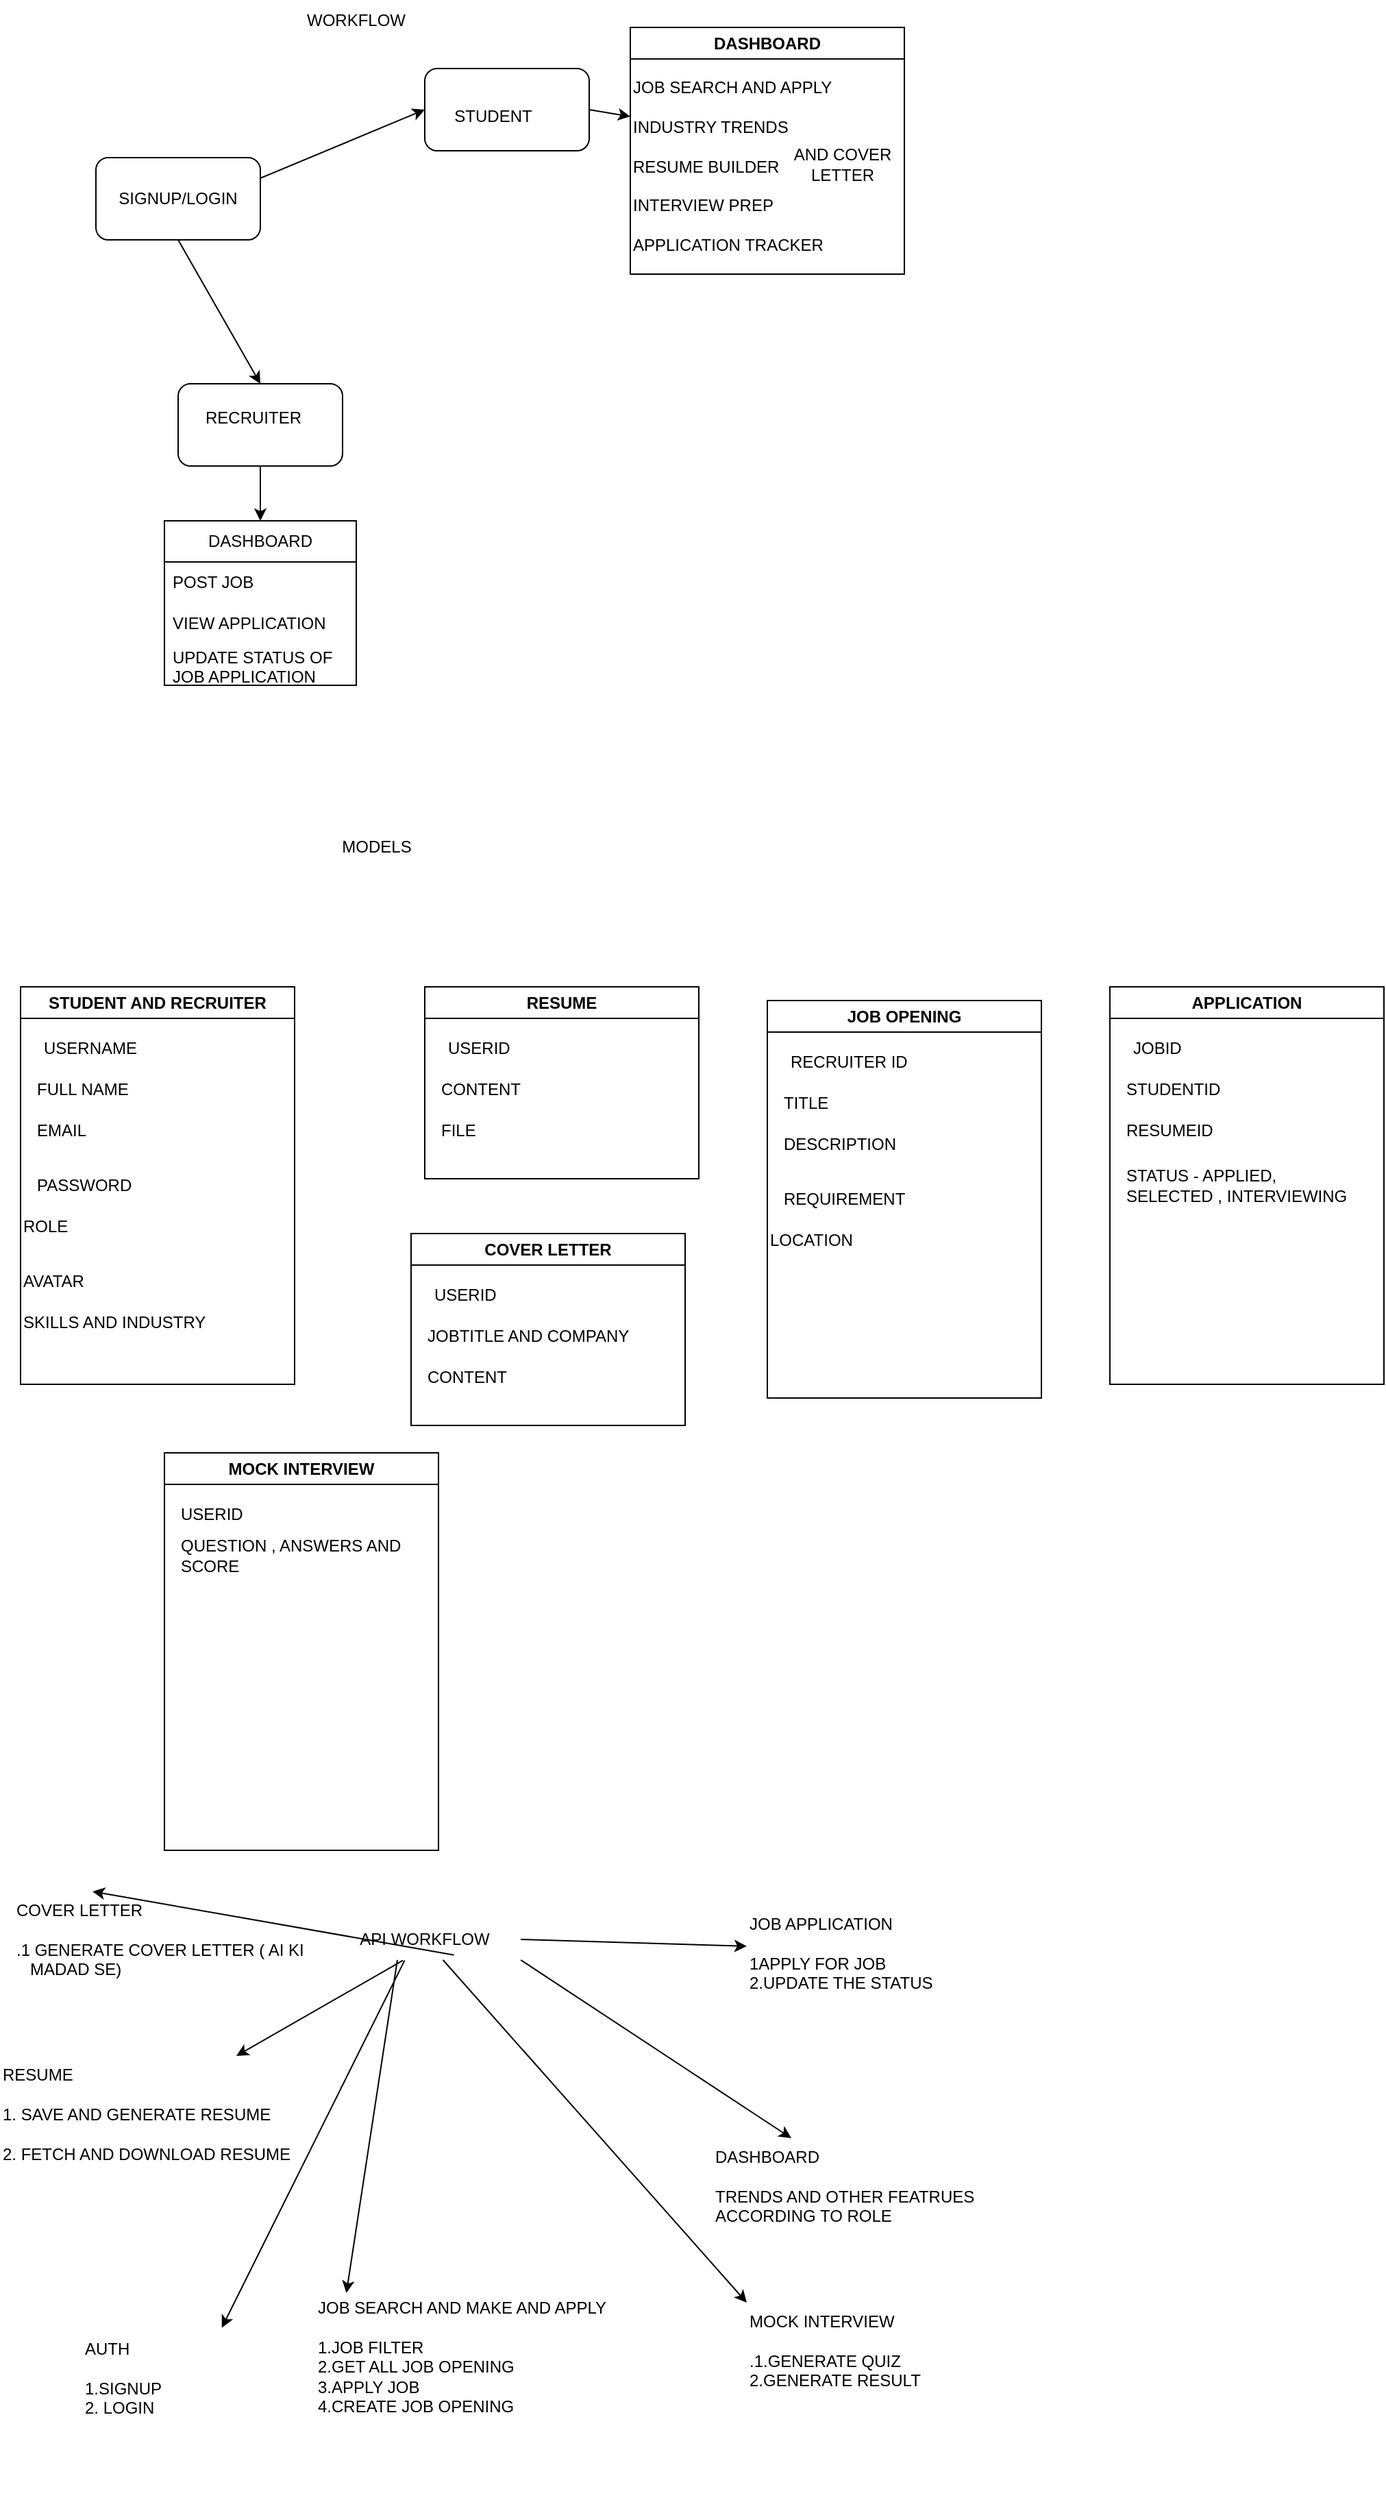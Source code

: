 <mxfile>
    <diagram id="XGkwyfGywjfsfK9oVB9d" name="Page-1">
        <mxGraphModel dx="908" dy="1018" grid="1" gridSize="10" guides="1" tooltips="1" connect="1" arrows="1" fold="1" page="1" pageScale="1" pageWidth="850" pageHeight="1100" math="0" shadow="0">
            <root>
                <mxCell id="0"/>
                <mxCell id="1" parent="0"/>
                <mxCell id="2" value="WORKFLOW" style="text;html=1;align=center;verticalAlign=middle;whiteSpace=wrap;rounded=0;" vertex="1" parent="1">
                    <mxGeometry x="240" y="50" width="60" height="30" as="geometry"/>
                </mxCell>
                <mxCell id="3" value="" style="rounded=1;whiteSpace=wrap;html=1;" vertex="1" parent="1">
                    <mxGeometry x="80" y="165" width="120" height="60" as="geometry"/>
                </mxCell>
                <mxCell id="10" value="SIGNUP/LOGIN" style="text;html=1;align=center;verticalAlign=middle;whiteSpace=wrap;rounded=0;" vertex="1" parent="1">
                    <mxGeometry x="110" y="180" width="60" height="30" as="geometry"/>
                </mxCell>
                <mxCell id="11" value="" style="endArrow=classic;html=1;exitX=1;exitY=0.25;exitDx=0;exitDy=0;entryX=0;entryY=0.5;entryDx=0;entryDy=0;" edge="1" parent="1" source="3" target="15">
                    <mxGeometry width="50" height="50" relative="1" as="geometry">
                        <mxPoint x="340" y="430" as="sourcePoint"/>
                        <mxPoint x="305" y="180" as="targetPoint"/>
                    </mxGeometry>
                </mxCell>
                <mxCell id="15" value="" style="rounded=1;whiteSpace=wrap;html=1;" vertex="1" parent="1">
                    <mxGeometry x="320" y="100" width="120" height="60" as="geometry"/>
                </mxCell>
                <mxCell id="17" value="STUDENT" style="text;html=1;align=center;verticalAlign=middle;whiteSpace=wrap;rounded=0;" vertex="1" parent="1">
                    <mxGeometry x="340" y="120" width="60" height="30" as="geometry"/>
                </mxCell>
                <mxCell id="18" value="" style="rounded=1;whiteSpace=wrap;html=1;" vertex="1" parent="1">
                    <mxGeometry x="140" y="330" width="120" height="60" as="geometry"/>
                </mxCell>
                <mxCell id="19" value="RECRUITER" style="text;html=1;align=center;verticalAlign=middle;whiteSpace=wrap;rounded=0;" vertex="1" parent="1">
                    <mxGeometry x="165" y="340" width="60" height="30" as="geometry"/>
                </mxCell>
                <mxCell id="21" value="" style="endArrow=classic;html=1;exitX=0.5;exitY=1;exitDx=0;exitDy=0;entryX=0.5;entryY=0;entryDx=0;entryDy=0;" edge="1" parent="1" source="3" target="18">
                    <mxGeometry width="50" height="50" relative="1" as="geometry">
                        <mxPoint x="250" y="340" as="sourcePoint"/>
                        <mxPoint x="300" y="290" as="targetPoint"/>
                    </mxGeometry>
                </mxCell>
                <mxCell id="23" value="DASHBOARD" style="swimlane;fontStyle=0;childLayout=stackLayout;horizontal=1;startSize=30;horizontalStack=0;resizeParent=1;resizeParentMax=0;resizeLast=0;collapsible=1;marginBottom=0;whiteSpace=wrap;html=1;" vertex="1" parent="1">
                    <mxGeometry x="130" y="430" width="140" height="120" as="geometry"/>
                </mxCell>
                <mxCell id="24" value="POST JOB" style="text;strokeColor=none;fillColor=none;align=left;verticalAlign=middle;spacingLeft=4;spacingRight=4;overflow=hidden;points=[[0,0.5],[1,0.5]];portConstraint=eastwest;rotatable=0;whiteSpace=wrap;html=1;" vertex="1" parent="23">
                    <mxGeometry y="30" width="140" height="30" as="geometry"/>
                </mxCell>
                <mxCell id="25" value="VIEW APPLICATION" style="text;strokeColor=none;fillColor=none;align=left;verticalAlign=middle;spacingLeft=4;spacingRight=4;overflow=hidden;points=[[0,0.5],[1,0.5]];portConstraint=eastwest;rotatable=0;whiteSpace=wrap;html=1;" vertex="1" parent="23">
                    <mxGeometry y="60" width="140" height="30" as="geometry"/>
                </mxCell>
                <mxCell id="26" value="UPDATE STATUS OF JOB APPLICATION" style="text;strokeColor=none;fillColor=none;align=left;verticalAlign=middle;spacingLeft=4;spacingRight=4;overflow=hidden;points=[[0,0.5],[1,0.5]];portConstraint=eastwest;rotatable=0;whiteSpace=wrap;html=1;" vertex="1" parent="23">
                    <mxGeometry y="90" width="140" height="30" as="geometry"/>
                </mxCell>
                <mxCell id="27" value="" style="endArrow=classic;html=1;exitX=0.5;exitY=1;exitDx=0;exitDy=0;entryX=0.5;entryY=0;entryDx=0;entryDy=0;" edge="1" parent="1" source="18" target="23">
                    <mxGeometry width="50" height="50" relative="1" as="geometry">
                        <mxPoint x="250" y="510" as="sourcePoint"/>
                        <mxPoint x="300" y="460" as="targetPoint"/>
                    </mxGeometry>
                </mxCell>
                <mxCell id="38" value="DASHBOARD" style="swimlane;whiteSpace=wrap;html=1;" vertex="1" parent="1">
                    <mxGeometry x="470" y="70" width="200" height="180" as="geometry"/>
                </mxCell>
                <mxCell id="40" value="JOB SEARCH AND APPLY&lt;div&gt;&lt;br&gt;&lt;/div&gt;&lt;div&gt;INDUSTRY TRENDS&lt;/div&gt;&lt;div&gt;&lt;br&gt;&lt;/div&gt;&lt;div&gt;RESUME BUILDER&lt;/div&gt;&lt;div&gt;&lt;br&gt;&lt;/div&gt;&lt;div&gt;INTERVIEW PREP&lt;/div&gt;&lt;div&gt;&lt;br&gt;&lt;/div&gt;&lt;div&gt;APPLICATION TRACKER&amp;nbsp;&lt;/div&gt;" style="text;html=1;whiteSpace=wrap;rounded=0;" vertex="1" parent="38">
                    <mxGeometry y="30" width="200" height="140" as="geometry"/>
                </mxCell>
                <mxCell id="63" value="AND COVER LETTER" style="text;html=1;align=center;verticalAlign=middle;whiteSpace=wrap;rounded=0;" vertex="1" parent="38">
                    <mxGeometry x="110" y="85" width="90" height="30" as="geometry"/>
                </mxCell>
                <mxCell id="42" value="" style="endArrow=classic;html=1;exitX=1;exitY=0.5;exitDx=0;exitDy=0;entryX=0;entryY=0.25;entryDx=0;entryDy=0;" edge="1" parent="1" source="15" target="40">
                    <mxGeometry width="50" height="50" relative="1" as="geometry">
                        <mxPoint x="460" y="240" as="sourcePoint"/>
                        <mxPoint x="510" y="190" as="targetPoint"/>
                    </mxGeometry>
                </mxCell>
                <mxCell id="43" value="MODELS&lt;div&gt;&lt;br&gt;&lt;/div&gt;" style="text;html=1;align=center;verticalAlign=middle;whiteSpace=wrap;rounded=0;" vertex="1" parent="1">
                    <mxGeometry x="200" y="660" width="170" height="30" as="geometry"/>
                </mxCell>
                <mxCell id="44" value="STUDENT AND RECRUITER" style="swimlane;whiteSpace=wrap;html=1;" vertex="1" parent="1">
                    <mxGeometry x="25" y="770" width="200" height="290" as="geometry"/>
                </mxCell>
                <mxCell id="45" value="USERNAME" style="text;html=1;verticalAlign=middle;whiteSpace=wrap;rounded=0;" vertex="1" parent="44">
                    <mxGeometry x="15" y="30" width="165" height="30" as="geometry"/>
                </mxCell>
                <mxCell id="48" value="FULL NAME" style="text;html=1;verticalAlign=middle;whiteSpace=wrap;rounded=0;" vertex="1" parent="44">
                    <mxGeometry x="10" y="60" width="165" height="30" as="geometry"/>
                </mxCell>
                <mxCell id="49" value="EMAIL" style="text;html=1;verticalAlign=middle;whiteSpace=wrap;rounded=0;" vertex="1" parent="44">
                    <mxGeometry x="10" y="90" width="165" height="30" as="geometry"/>
                </mxCell>
                <mxCell id="50" value="PASSWORD" style="text;html=1;verticalAlign=middle;whiteSpace=wrap;rounded=0;" vertex="1" parent="44">
                    <mxGeometry x="10" y="130" width="165" height="30" as="geometry"/>
                </mxCell>
                <mxCell id="51" value="ROLE" style="text;html=1;verticalAlign=middle;whiteSpace=wrap;rounded=0;" vertex="1" parent="44">
                    <mxGeometry y="160" width="165" height="30" as="geometry"/>
                </mxCell>
                <mxCell id="52" value="AVATAR" style="text;html=1;verticalAlign=middle;whiteSpace=wrap;rounded=0;" vertex="1" parent="44">
                    <mxGeometry y="200" width="165" height="30" as="geometry"/>
                </mxCell>
                <mxCell id="54" value="SKILLS AND INDUSTRY&amp;nbsp;" style="text;html=1;verticalAlign=middle;whiteSpace=wrap;rounded=0;" vertex="1" parent="44">
                    <mxGeometry y="230" width="165" height="30" as="geometry"/>
                </mxCell>
                <mxCell id="55" value="RESUME" style="swimlane;whiteSpace=wrap;html=1;" vertex="1" parent="1">
                    <mxGeometry x="320" y="770" width="200" height="140" as="geometry"/>
                </mxCell>
                <mxCell id="56" value="USERID" style="text;html=1;verticalAlign=middle;whiteSpace=wrap;rounded=0;" vertex="1" parent="55">
                    <mxGeometry x="15" y="30" width="165" height="30" as="geometry"/>
                </mxCell>
                <mxCell id="57" value="CONTENT" style="text;html=1;verticalAlign=middle;whiteSpace=wrap;rounded=0;" vertex="1" parent="55">
                    <mxGeometry x="10" y="60" width="165" height="30" as="geometry"/>
                </mxCell>
                <mxCell id="58" value="FILE" style="text;html=1;verticalAlign=middle;whiteSpace=wrap;rounded=0;" vertex="1" parent="55">
                    <mxGeometry x="10" y="90" width="165" height="30" as="geometry"/>
                </mxCell>
                <mxCell id="64" value="COVER LETTER" style="swimlane;whiteSpace=wrap;html=1;" vertex="1" parent="1">
                    <mxGeometry x="310" y="950" width="200" height="140" as="geometry"/>
                </mxCell>
                <mxCell id="65" value="USERID" style="text;html=1;verticalAlign=middle;whiteSpace=wrap;rounded=0;" vertex="1" parent="64">
                    <mxGeometry x="15" y="30" width="165" height="30" as="geometry"/>
                </mxCell>
                <mxCell id="66" value="JOBTITLE AND COMPANY" style="text;html=1;verticalAlign=middle;whiteSpace=wrap;rounded=0;" vertex="1" parent="64">
                    <mxGeometry x="10" y="60" width="165" height="30" as="geometry"/>
                </mxCell>
                <mxCell id="67" value="CONTENT" style="text;html=1;verticalAlign=middle;whiteSpace=wrap;rounded=0;" vertex="1" parent="64">
                    <mxGeometry x="10" y="90" width="165" height="30" as="geometry"/>
                </mxCell>
                <mxCell id="68" value="JOB OPENING" style="swimlane;whiteSpace=wrap;html=1;" vertex="1" parent="1">
                    <mxGeometry x="570" y="780" width="200" height="290" as="geometry"/>
                </mxCell>
                <mxCell id="69" value="RECRUITER ID" style="text;html=1;verticalAlign=middle;whiteSpace=wrap;rounded=0;" vertex="1" parent="68">
                    <mxGeometry x="15" y="30" width="165" height="30" as="geometry"/>
                </mxCell>
                <mxCell id="70" value="TITLE" style="text;html=1;verticalAlign=middle;whiteSpace=wrap;rounded=0;" vertex="1" parent="68">
                    <mxGeometry x="10" y="60" width="165" height="30" as="geometry"/>
                </mxCell>
                <mxCell id="71" value="DESCRIPTION" style="text;html=1;verticalAlign=middle;whiteSpace=wrap;rounded=0;" vertex="1" parent="68">
                    <mxGeometry x="10" y="90" width="165" height="30" as="geometry"/>
                </mxCell>
                <mxCell id="72" value="REQUIREMENT" style="text;html=1;verticalAlign=middle;whiteSpace=wrap;rounded=0;" vertex="1" parent="68">
                    <mxGeometry x="10" y="130" width="165" height="30" as="geometry"/>
                </mxCell>
                <mxCell id="73" value="LOCATION" style="text;html=1;verticalAlign=middle;whiteSpace=wrap;rounded=0;" vertex="1" parent="68">
                    <mxGeometry y="160" width="165" height="30" as="geometry"/>
                </mxCell>
                <mxCell id="76" value="APPLICATION" style="swimlane;whiteSpace=wrap;html=1;" vertex="1" parent="1">
                    <mxGeometry x="820" y="770" width="200" height="290" as="geometry"/>
                </mxCell>
                <mxCell id="77" value="JOBID" style="text;html=1;verticalAlign=middle;whiteSpace=wrap;rounded=0;" vertex="1" parent="76">
                    <mxGeometry x="15" y="30" width="165" height="30" as="geometry"/>
                </mxCell>
                <mxCell id="78" value="STUDENTID" style="text;html=1;verticalAlign=middle;whiteSpace=wrap;rounded=0;" vertex="1" parent="76">
                    <mxGeometry x="10" y="60" width="165" height="30" as="geometry"/>
                </mxCell>
                <mxCell id="79" value="RESUMEID" style="text;html=1;verticalAlign=middle;whiteSpace=wrap;rounded=0;" vertex="1" parent="76">
                    <mxGeometry x="10" y="90" width="165" height="30" as="geometry"/>
                </mxCell>
                <mxCell id="80" value="STATUS - APPLIED, SELECTED , INTERVIEWING" style="text;html=1;verticalAlign=middle;whiteSpace=wrap;rounded=0;" vertex="1" parent="76">
                    <mxGeometry x="10" y="130" width="165" height="30" as="geometry"/>
                </mxCell>
                <mxCell id="84" value="MOCK INTERVIEW" style="swimlane;whiteSpace=wrap;html=1;" vertex="1" parent="1">
                    <mxGeometry x="130" y="1110" width="200" height="290" as="geometry"/>
                </mxCell>
                <mxCell id="85" value="USERID" style="text;html=1;verticalAlign=middle;whiteSpace=wrap;rounded=0;" vertex="1" parent="84">
                    <mxGeometry x="10" y="30" width="165" height="30" as="geometry"/>
                </mxCell>
                <mxCell id="86" value="QUESTION , ANSWERS AND SCORE" style="text;html=1;verticalAlign=middle;whiteSpace=wrap;rounded=0;" vertex="1" parent="84">
                    <mxGeometry x="10" y="60" width="165" height="30" as="geometry"/>
                </mxCell>
                <mxCell id="93" value="API WORKFLOW" style="text;strokeColor=none;align=center;fillColor=none;html=1;verticalAlign=middle;whiteSpace=wrap;rounded=0;" vertex="1" parent="1">
                    <mxGeometry x="250" y="1450" width="140" height="30" as="geometry"/>
                </mxCell>
                <mxCell id="94" value="RESUME&lt;div&gt;&lt;br&gt;&lt;/div&gt;&lt;div&gt;1. SAVE AND GENERATE RESUME&lt;/div&gt;&lt;div&gt;&lt;br&gt;&lt;/div&gt;&lt;div&gt;2. FETCH AND DOWNLOAD RESUME&lt;/div&gt;" style="text;html=1;whiteSpace=wrap;overflow=hidden;rounded=0;" vertex="1" parent="1">
                    <mxGeometry x="10" y="1550" width="230" height="120" as="geometry"/>
                </mxCell>
                <mxCell id="119" value="COVER LETTER&lt;div&gt;&lt;br&gt;&lt;/div&gt;&lt;div&gt;.1 GENERATE COVER LETTER ( AI KI&amp;nbsp; &amp;nbsp; &amp;nbsp; &amp;nbsp; &amp;nbsp;MADAD SE)&lt;/div&gt;" style="text;html=1;whiteSpace=wrap;overflow=hidden;rounded=0;" vertex="1" parent="1">
                    <mxGeometry x="20" y="1430" width="230" height="120" as="geometry"/>
                </mxCell>
                <mxCell id="128" value="AUTH&lt;div&gt;&lt;br&gt;&lt;/div&gt;&lt;div&gt;1.SIGNUP&amp;nbsp;&lt;/div&gt;&lt;div&gt;2. LOGIN&lt;/div&gt;" style="text;html=1;whiteSpace=wrap;overflow=hidden;rounded=0;" vertex="1" parent="1">
                    <mxGeometry x="70" y="1750" width="230" height="120" as="geometry"/>
                </mxCell>
                <mxCell id="129" value="JOB SEARCH AND MAKE AND APPLY&lt;div&gt;&lt;br&gt;&lt;/div&gt;&lt;div&gt;1.JOB FILTER&lt;/div&gt;&lt;div&gt;2.GET ALL JOB OPENING&lt;/div&gt;&lt;div&gt;3.APPLY JOB&lt;/div&gt;&lt;div&gt;4.CREATE JOB OPENING&lt;/div&gt;" style="text;html=1;whiteSpace=wrap;overflow=hidden;rounded=0;" vertex="1" parent="1">
                    <mxGeometry x="240" y="1720" width="230" height="120" as="geometry"/>
                </mxCell>
                <mxCell id="130" value="DASHBOARD&lt;div&gt;&lt;br&gt;&lt;/div&gt;&lt;div&gt;TRENDS AND OTHER FEATRUES ACCORDING TO ROLE&lt;/div&gt;" style="text;html=1;whiteSpace=wrap;overflow=hidden;rounded=0;" vertex="1" parent="1">
                    <mxGeometry x="530" y="1610" width="230" height="120" as="geometry"/>
                </mxCell>
                <mxCell id="131" value="JOB APPLICATION&lt;div&gt;&lt;br&gt;&lt;/div&gt;&lt;div&gt;1APPLY FOR JOB&amp;nbsp;&lt;/div&gt;&lt;div&gt;2.UPDATE THE STATUS&lt;/div&gt;" style="text;html=1;whiteSpace=wrap;overflow=hidden;rounded=0;" vertex="1" parent="1">
                    <mxGeometry x="555" y="1440" width="230" height="120" as="geometry"/>
                </mxCell>
                <mxCell id="132" value="MOCK INTERVIEW&lt;div&gt;&lt;br&gt;&lt;/div&gt;&lt;div&gt;.1.GENERATE QUIZ&amp;nbsp;&lt;/div&gt;&lt;div&gt;2.GENERATE RESULT&lt;/div&gt;&lt;div&gt;&lt;br&gt;&lt;/div&gt;" style="text;html=1;whiteSpace=wrap;overflow=hidden;rounded=0;" vertex="1" parent="1">
                    <mxGeometry x="555" y="1730" width="230" height="120" as="geometry"/>
                </mxCell>
                <mxCell id="136" value="" style="endArrow=classic;html=1;entryX=0;entryY=0.25;entryDx=0;entryDy=0;exitX=1;exitY=0.5;exitDx=0;exitDy=0;" edge="1" parent="1" source="93" target="131">
                    <mxGeometry width="50" height="50" relative="1" as="geometry">
                        <mxPoint x="350" y="1580" as="sourcePoint"/>
                        <mxPoint x="400" y="1530" as="targetPoint"/>
                    </mxGeometry>
                </mxCell>
                <mxCell id="137" value="" style="endArrow=classic;html=1;exitX=0.652;exitY=0.878;exitDx=0;exitDy=0;exitPerimeter=0;entryX=0.25;entryY=0;entryDx=0;entryDy=0;" edge="1" parent="1" source="93" target="119">
                    <mxGeometry width="50" height="50" relative="1" as="geometry">
                        <mxPoint x="350" y="1580" as="sourcePoint"/>
                        <mxPoint x="400" y="1530" as="targetPoint"/>
                    </mxGeometry>
                </mxCell>
                <mxCell id="138" value="" style="endArrow=classic;html=1;entryX=0.75;entryY=0;entryDx=0;entryDy=0;exitX=0.386;exitY=1.011;exitDx=0;exitDy=0;exitPerimeter=0;" edge="1" parent="1" source="93" target="94">
                    <mxGeometry width="50" height="50" relative="1" as="geometry">
                        <mxPoint x="350" y="1580" as="sourcePoint"/>
                        <mxPoint x="400" y="1530" as="targetPoint"/>
                    </mxGeometry>
                </mxCell>
                <mxCell id="139" value="" style="endArrow=classic;html=1;entryX=0.099;entryY=0.025;entryDx=0;entryDy=0;entryPerimeter=0;" edge="1" parent="1" target="129">
                    <mxGeometry width="50" height="50" relative="1" as="geometry">
                        <mxPoint x="300" y="1480" as="sourcePoint"/>
                        <mxPoint x="400" y="1530" as="targetPoint"/>
                    </mxGeometry>
                </mxCell>
                <mxCell id="140" value="" style="endArrow=classic;html=1;exitX=0.395;exitY=1.011;exitDx=0;exitDy=0;exitPerimeter=0;entryX=0.443;entryY=-0.014;entryDx=0;entryDy=0;entryPerimeter=0;" edge="1" parent="1" source="93" target="128">
                    <mxGeometry width="50" height="50" relative="1" as="geometry">
                        <mxPoint x="350" y="1580" as="sourcePoint"/>
                        <mxPoint x="400" y="1530" as="targetPoint"/>
                    </mxGeometry>
                </mxCell>
                <mxCell id="141" value="" style="endArrow=classic;html=1;entryX=0.25;entryY=0;entryDx=0;entryDy=0;exitX=1;exitY=1;exitDx=0;exitDy=0;" edge="1" parent="1" source="93" target="130">
                    <mxGeometry width="50" height="50" relative="1" as="geometry">
                        <mxPoint x="400" y="1530" as="sourcePoint"/>
                        <mxPoint x="350" y="1580" as="targetPoint"/>
                    </mxGeometry>
                </mxCell>
                <mxCell id="142" value="" style="endArrow=classic;html=1;entryX=0;entryY=0;entryDx=0;entryDy=0;" edge="1" parent="1" source="93" target="132">
                    <mxGeometry width="50" height="50" relative="1" as="geometry">
                        <mxPoint x="430" y="1600" as="sourcePoint"/>
                        <mxPoint x="480" y="1550" as="targetPoint"/>
                    </mxGeometry>
                </mxCell>
            </root>
        </mxGraphModel>
    </diagram>
</mxfile>